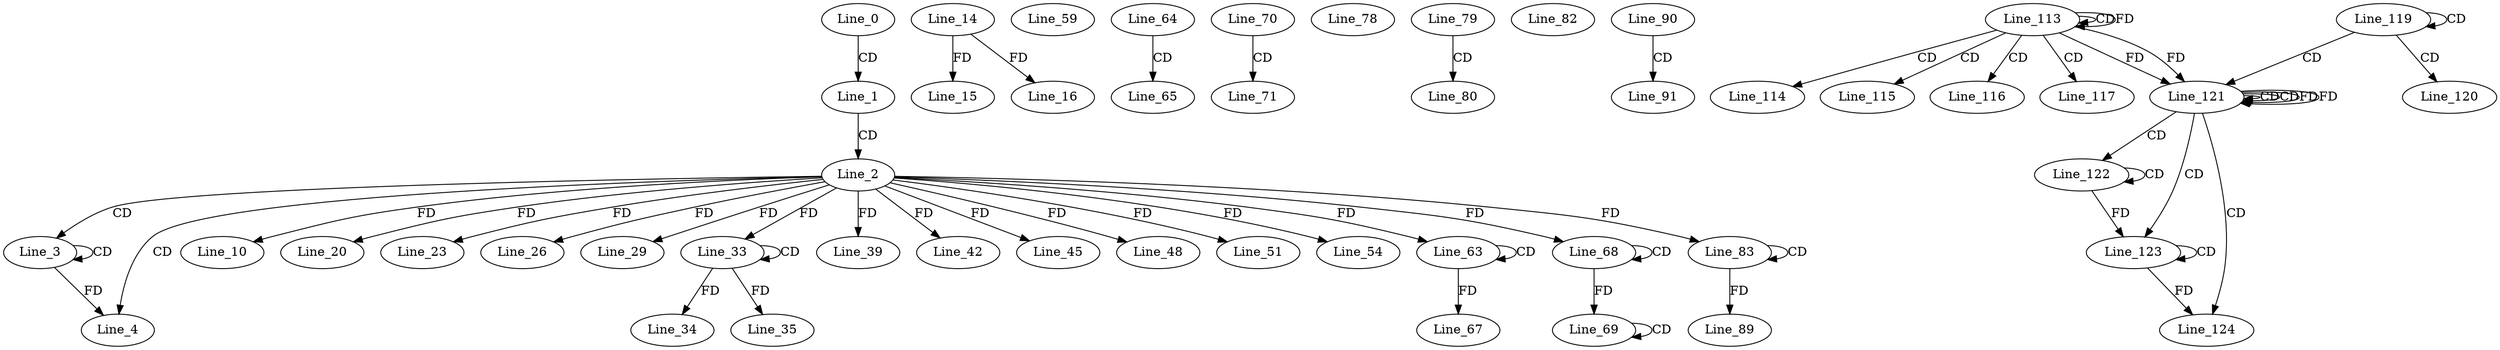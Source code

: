 digraph G {
  Line_0;
  Line_1;
  Line_2;
  Line_3;
  Line_3;
  Line_4;
  Line_10;
  Line_14;
  Line_15;
  Line_16;
  Line_20;
  Line_23;
  Line_26;
  Line_29;
  Line_33;
  Line_33;
  Line_34;
  Line_35;
  Line_39;
  Line_42;
  Line_45;
  Line_48;
  Line_51;
  Line_54;
  Line_59;
  Line_63;
  Line_63;
  Line_64;
  Line_65;
  Line_67;
  Line_68;
  Line_68;
  Line_69;
  Line_69;
  Line_70;
  Line_71;
  Line_78;
  Line_79;
  Line_80;
  Line_82;
  Line_83;
  Line_83;
  Line_89;
  Line_90;
  Line_91;
  Line_113;
  Line_113;
  Line_113;
  Line_114;
  Line_115;
  Line_116;
  Line_117;
  Line_119;
  Line_119;
  Line_120;
  Line_121;
  Line_121;
  Line_121;
  Line_122;
  Line_122;
  Line_123;
  Line_123;
  Line_124;
  Line_0 -> Line_1 [ label="CD" ];
  Line_1 -> Line_2 [ label="CD" ];
  Line_2 -> Line_3 [ label="CD" ];
  Line_3 -> Line_3 [ label="CD" ];
  Line_2 -> Line_4 [ label="CD" ];
  Line_3 -> Line_4 [ label="FD" ];
  Line_2 -> Line_10 [ label="FD" ];
  Line_14 -> Line_15 [ label="FD" ];
  Line_14 -> Line_16 [ label="FD" ];
  Line_2 -> Line_20 [ label="FD" ];
  Line_2 -> Line_23 [ label="FD" ];
  Line_2 -> Line_26 [ label="FD" ];
  Line_2 -> Line_29 [ label="FD" ];
  Line_33 -> Line_33 [ label="CD" ];
  Line_2 -> Line_33 [ label="FD" ];
  Line_33 -> Line_34 [ label="FD" ];
  Line_33 -> Line_35 [ label="FD" ];
  Line_2 -> Line_39 [ label="FD" ];
  Line_2 -> Line_42 [ label="FD" ];
  Line_2 -> Line_45 [ label="FD" ];
  Line_2 -> Line_48 [ label="FD" ];
  Line_2 -> Line_51 [ label="FD" ];
  Line_2 -> Line_54 [ label="FD" ];
  Line_63 -> Line_63 [ label="CD" ];
  Line_2 -> Line_63 [ label="FD" ];
  Line_64 -> Line_65 [ label="CD" ];
  Line_63 -> Line_67 [ label="FD" ];
  Line_68 -> Line_68 [ label="CD" ];
  Line_2 -> Line_68 [ label="FD" ];
  Line_69 -> Line_69 [ label="CD" ];
  Line_68 -> Line_69 [ label="FD" ];
  Line_70 -> Line_71 [ label="CD" ];
  Line_79 -> Line_80 [ label="CD" ];
  Line_83 -> Line_83 [ label="CD" ];
  Line_2 -> Line_83 [ label="FD" ];
  Line_83 -> Line_89 [ label="FD" ];
  Line_90 -> Line_91 [ label="CD" ];
  Line_113 -> Line_113 [ label="CD" ];
  Line_113 -> Line_113 [ label="FD" ];
  Line_113 -> Line_114 [ label="CD" ];
  Line_113 -> Line_115 [ label="CD" ];
  Line_113 -> Line_116 [ label="CD" ];
  Line_113 -> Line_117 [ label="CD" ];
  Line_119 -> Line_119 [ label="CD" ];
  Line_119 -> Line_120 [ label="CD" ];
  Line_119 -> Line_121 [ label="CD" ];
  Line_121 -> Line_121 [ label="CD" ];
  Line_113 -> Line_121 [ label="FD" ];
  Line_121 -> Line_121 [ label="CD" ];
  Line_121 -> Line_121 [ label="FD" ];
  Line_113 -> Line_121 [ label="FD" ];
  Line_121 -> Line_122 [ label="CD" ];
  Line_122 -> Line_122 [ label="CD" ];
  Line_121 -> Line_123 [ label="CD" ];
  Line_123 -> Line_123 [ label="CD" ];
  Line_122 -> Line_123 [ label="FD" ];
  Line_121 -> Line_124 [ label="CD" ];
  Line_123 -> Line_124 [ label="FD" ];
  Line_121 -> Line_121 [ label="FD" ];
}
